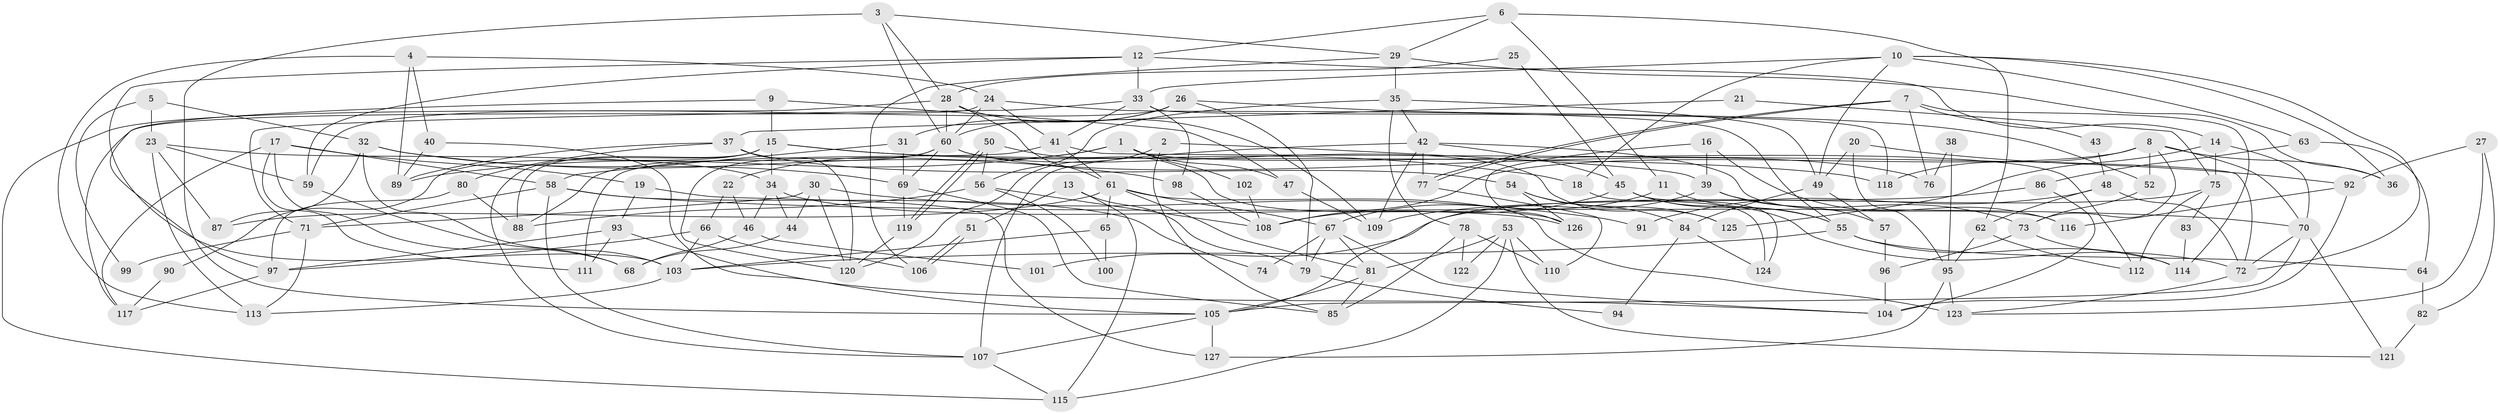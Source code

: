 // coarse degree distribution, {5: 0.18072289156626506, 10: 0.024096385542168676, 4: 0.1927710843373494, 3: 0.20481927710843373, 7: 0.10843373493975904, 8: 0.10843373493975904, 6: 0.04819277108433735, 2: 0.0963855421686747, 9: 0.03614457831325301}
// Generated by graph-tools (version 1.1) at 2025/24/03/03/25 07:24:04]
// undirected, 127 vertices, 254 edges
graph export_dot {
graph [start="1"]
  node [color=gray90,style=filled];
  1;
  2;
  3;
  4;
  5;
  6;
  7;
  8;
  9;
  10;
  11;
  12;
  13;
  14;
  15;
  16;
  17;
  18;
  19;
  20;
  21;
  22;
  23;
  24;
  25;
  26;
  27;
  28;
  29;
  30;
  31;
  32;
  33;
  34;
  35;
  36;
  37;
  38;
  39;
  40;
  41;
  42;
  43;
  44;
  45;
  46;
  47;
  48;
  49;
  50;
  51;
  52;
  53;
  54;
  55;
  56;
  57;
  58;
  59;
  60;
  61;
  62;
  63;
  64;
  65;
  66;
  67;
  68;
  69;
  70;
  71;
  72;
  73;
  74;
  75;
  76;
  77;
  78;
  79;
  80;
  81;
  82;
  83;
  84;
  85;
  86;
  87;
  88;
  89;
  90;
  91;
  92;
  93;
  94;
  95;
  96;
  97;
  98;
  99;
  100;
  101;
  102;
  103;
  104;
  105;
  106;
  107;
  108;
  109;
  110;
  111;
  112;
  113;
  114;
  115;
  116;
  117;
  118;
  119;
  120;
  121;
  122;
  123;
  124;
  125;
  126;
  127;
  1 -- 47;
  1 -- 89;
  1 -- 22;
  1 -- 102;
  1 -- 112;
  2 -- 85;
  2 -- 120;
  2 -- 39;
  3 -- 60;
  3 -- 29;
  3 -- 28;
  3 -- 105;
  4 -- 89;
  4 -- 113;
  4 -- 24;
  4 -- 40;
  5 -- 32;
  5 -- 23;
  5 -- 99;
  6 -- 12;
  6 -- 11;
  6 -- 29;
  6 -- 62;
  7 -- 114;
  7 -- 77;
  7 -- 77;
  7 -- 43;
  7 -- 76;
  8 -- 70;
  8 -- 108;
  8 -- 36;
  8 -- 52;
  8 -- 73;
  8 -- 118;
  9 -- 15;
  9 -- 97;
  9 -- 47;
  10 -- 36;
  10 -- 33;
  10 -- 18;
  10 -- 49;
  10 -- 63;
  10 -- 72;
  11 -- 55;
  11 -- 67;
  12 -- 33;
  12 -- 59;
  12 -- 14;
  12 -- 103;
  13 -- 115;
  13 -- 79;
  13 -- 51;
  14 -- 70;
  14 -- 75;
  14 -- 125;
  15 -- 88;
  15 -- 34;
  15 -- 18;
  15 -- 90;
  15 -- 107;
  15 -- 118;
  16 -- 126;
  16 -- 39;
  16 -- 116;
  17 -- 58;
  17 -- 117;
  17 -- 19;
  17 -- 68;
  17 -- 111;
  18 -- 124;
  19 -- 93;
  19 -- 127;
  20 -- 49;
  20 -- 95;
  20 -- 92;
  21 -- 37;
  21 -- 75;
  22 -- 46;
  22 -- 66;
  23 -- 87;
  23 -- 34;
  23 -- 59;
  23 -- 113;
  24 -- 55;
  24 -- 41;
  24 -- 60;
  24 -- 117;
  25 -- 45;
  25 -- 28;
  26 -- 31;
  26 -- 60;
  26 -- 52;
  26 -- 59;
  26 -- 79;
  27 -- 92;
  27 -- 123;
  27 -- 82;
  28 -- 115;
  28 -- 60;
  28 -- 61;
  28 -- 109;
  29 -- 106;
  29 -- 35;
  29 -- 36;
  30 -- 71;
  30 -- 120;
  30 -- 44;
  30 -- 91;
  31 -- 69;
  31 -- 58;
  32 -- 69;
  32 -- 98;
  32 -- 87;
  32 -- 103;
  33 -- 41;
  33 -- 118;
  33 -- 71;
  33 -- 98;
  34 -- 126;
  34 -- 44;
  34 -- 46;
  35 -- 42;
  35 -- 49;
  35 -- 56;
  35 -- 78;
  37 -- 54;
  37 -- 120;
  37 -- 80;
  37 -- 89;
  38 -- 95;
  38 -- 76;
  39 -- 73;
  39 -- 57;
  39 -- 105;
  40 -- 105;
  40 -- 89;
  41 -- 72;
  41 -- 61;
  41 -- 111;
  42 -- 116;
  42 -- 107;
  42 -- 45;
  42 -- 77;
  42 -- 109;
  43 -- 48;
  44 -- 68;
  45 -- 72;
  45 -- 55;
  45 -- 108;
  45 -- 124;
  46 -- 68;
  46 -- 101;
  47 -- 109;
  48 -- 62;
  48 -- 72;
  48 -- 91;
  49 -- 57;
  49 -- 84;
  50 -- 56;
  50 -- 119;
  50 -- 119;
  50 -- 126;
  51 -- 106;
  51 -- 106;
  52 -- 73;
  53 -- 121;
  53 -- 81;
  53 -- 110;
  53 -- 115;
  53 -- 122;
  54 -- 84;
  54 -- 125;
  54 -- 126;
  55 -- 103;
  55 -- 64;
  55 -- 114;
  56 -- 88;
  56 -- 100;
  56 -- 108;
  57 -- 96;
  58 -- 107;
  58 -- 71;
  58 -- 70;
  58 -- 74;
  59 -- 68;
  60 -- 69;
  60 -- 76;
  60 -- 88;
  60 -- 120;
  60 -- 125;
  61 -- 65;
  61 -- 67;
  61 -- 81;
  61 -- 87;
  61 -- 123;
  62 -- 95;
  62 -- 112;
  63 -- 86;
  63 -- 64;
  64 -- 82;
  65 -- 103;
  65 -- 100;
  66 -- 103;
  66 -- 97;
  66 -- 106;
  67 -- 81;
  67 -- 74;
  67 -- 79;
  67 -- 104;
  69 -- 85;
  69 -- 119;
  70 -- 105;
  70 -- 72;
  70 -- 121;
  71 -- 113;
  71 -- 99;
  72 -- 123;
  73 -- 96;
  73 -- 114;
  75 -- 112;
  75 -- 83;
  75 -- 101;
  77 -- 110;
  78 -- 110;
  78 -- 85;
  78 -- 122;
  79 -- 94;
  80 -- 97;
  80 -- 88;
  81 -- 105;
  81 -- 85;
  82 -- 121;
  83 -- 114;
  84 -- 124;
  84 -- 94;
  86 -- 109;
  86 -- 104;
  90 -- 117;
  92 -- 104;
  92 -- 116;
  93 -- 111;
  93 -- 104;
  93 -- 97;
  95 -- 123;
  95 -- 127;
  96 -- 104;
  97 -- 117;
  98 -- 108;
  102 -- 108;
  103 -- 113;
  105 -- 107;
  105 -- 127;
  107 -- 115;
  119 -- 120;
}
